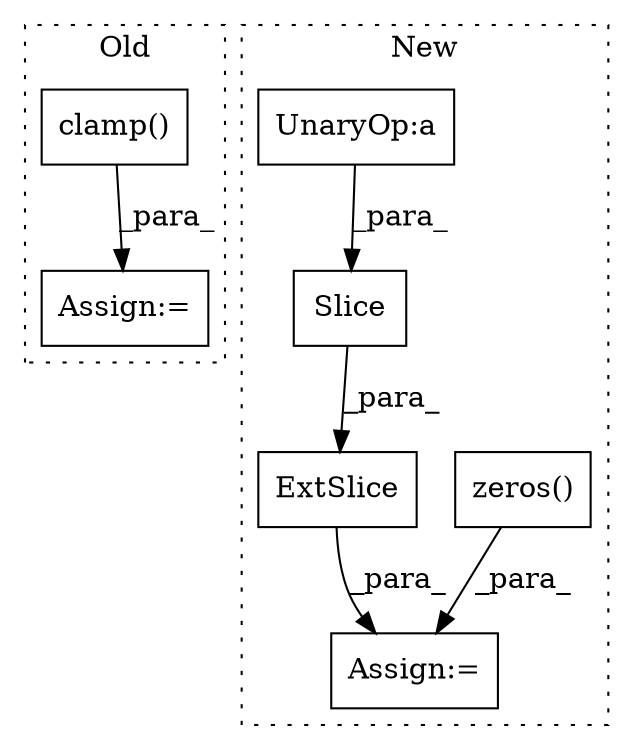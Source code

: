 digraph G {
subgraph cluster0 {
1 [label="clamp()" a="75" s="11794,11814" l="12,35" shape="box"];
7 [label="Assign:=" a="68" s="11791" l="3" shape="box"];
label = "Old";
style="dotted";
}
subgraph cluster1 {
2 [label="zeros()" a="75" s="11360,11470" l="12,1" shape="box"];
3 [label="Assign:=" a="68" s="11549" l="3" shape="box"];
4 [label="Slice" a="80" s="11497" l="7" shape="box"];
5 [label="UnaryOp:a" a="61" s="11505" l="8" shape="box"];
6 [label="ExtSlice" a="85" s="11476" l="15" shape="box"];
label = "New";
style="dotted";
}
1 -> 7 [label="_para_"];
2 -> 3 [label="_para_"];
4 -> 6 [label="_para_"];
5 -> 4 [label="_para_"];
6 -> 3 [label="_para_"];
}